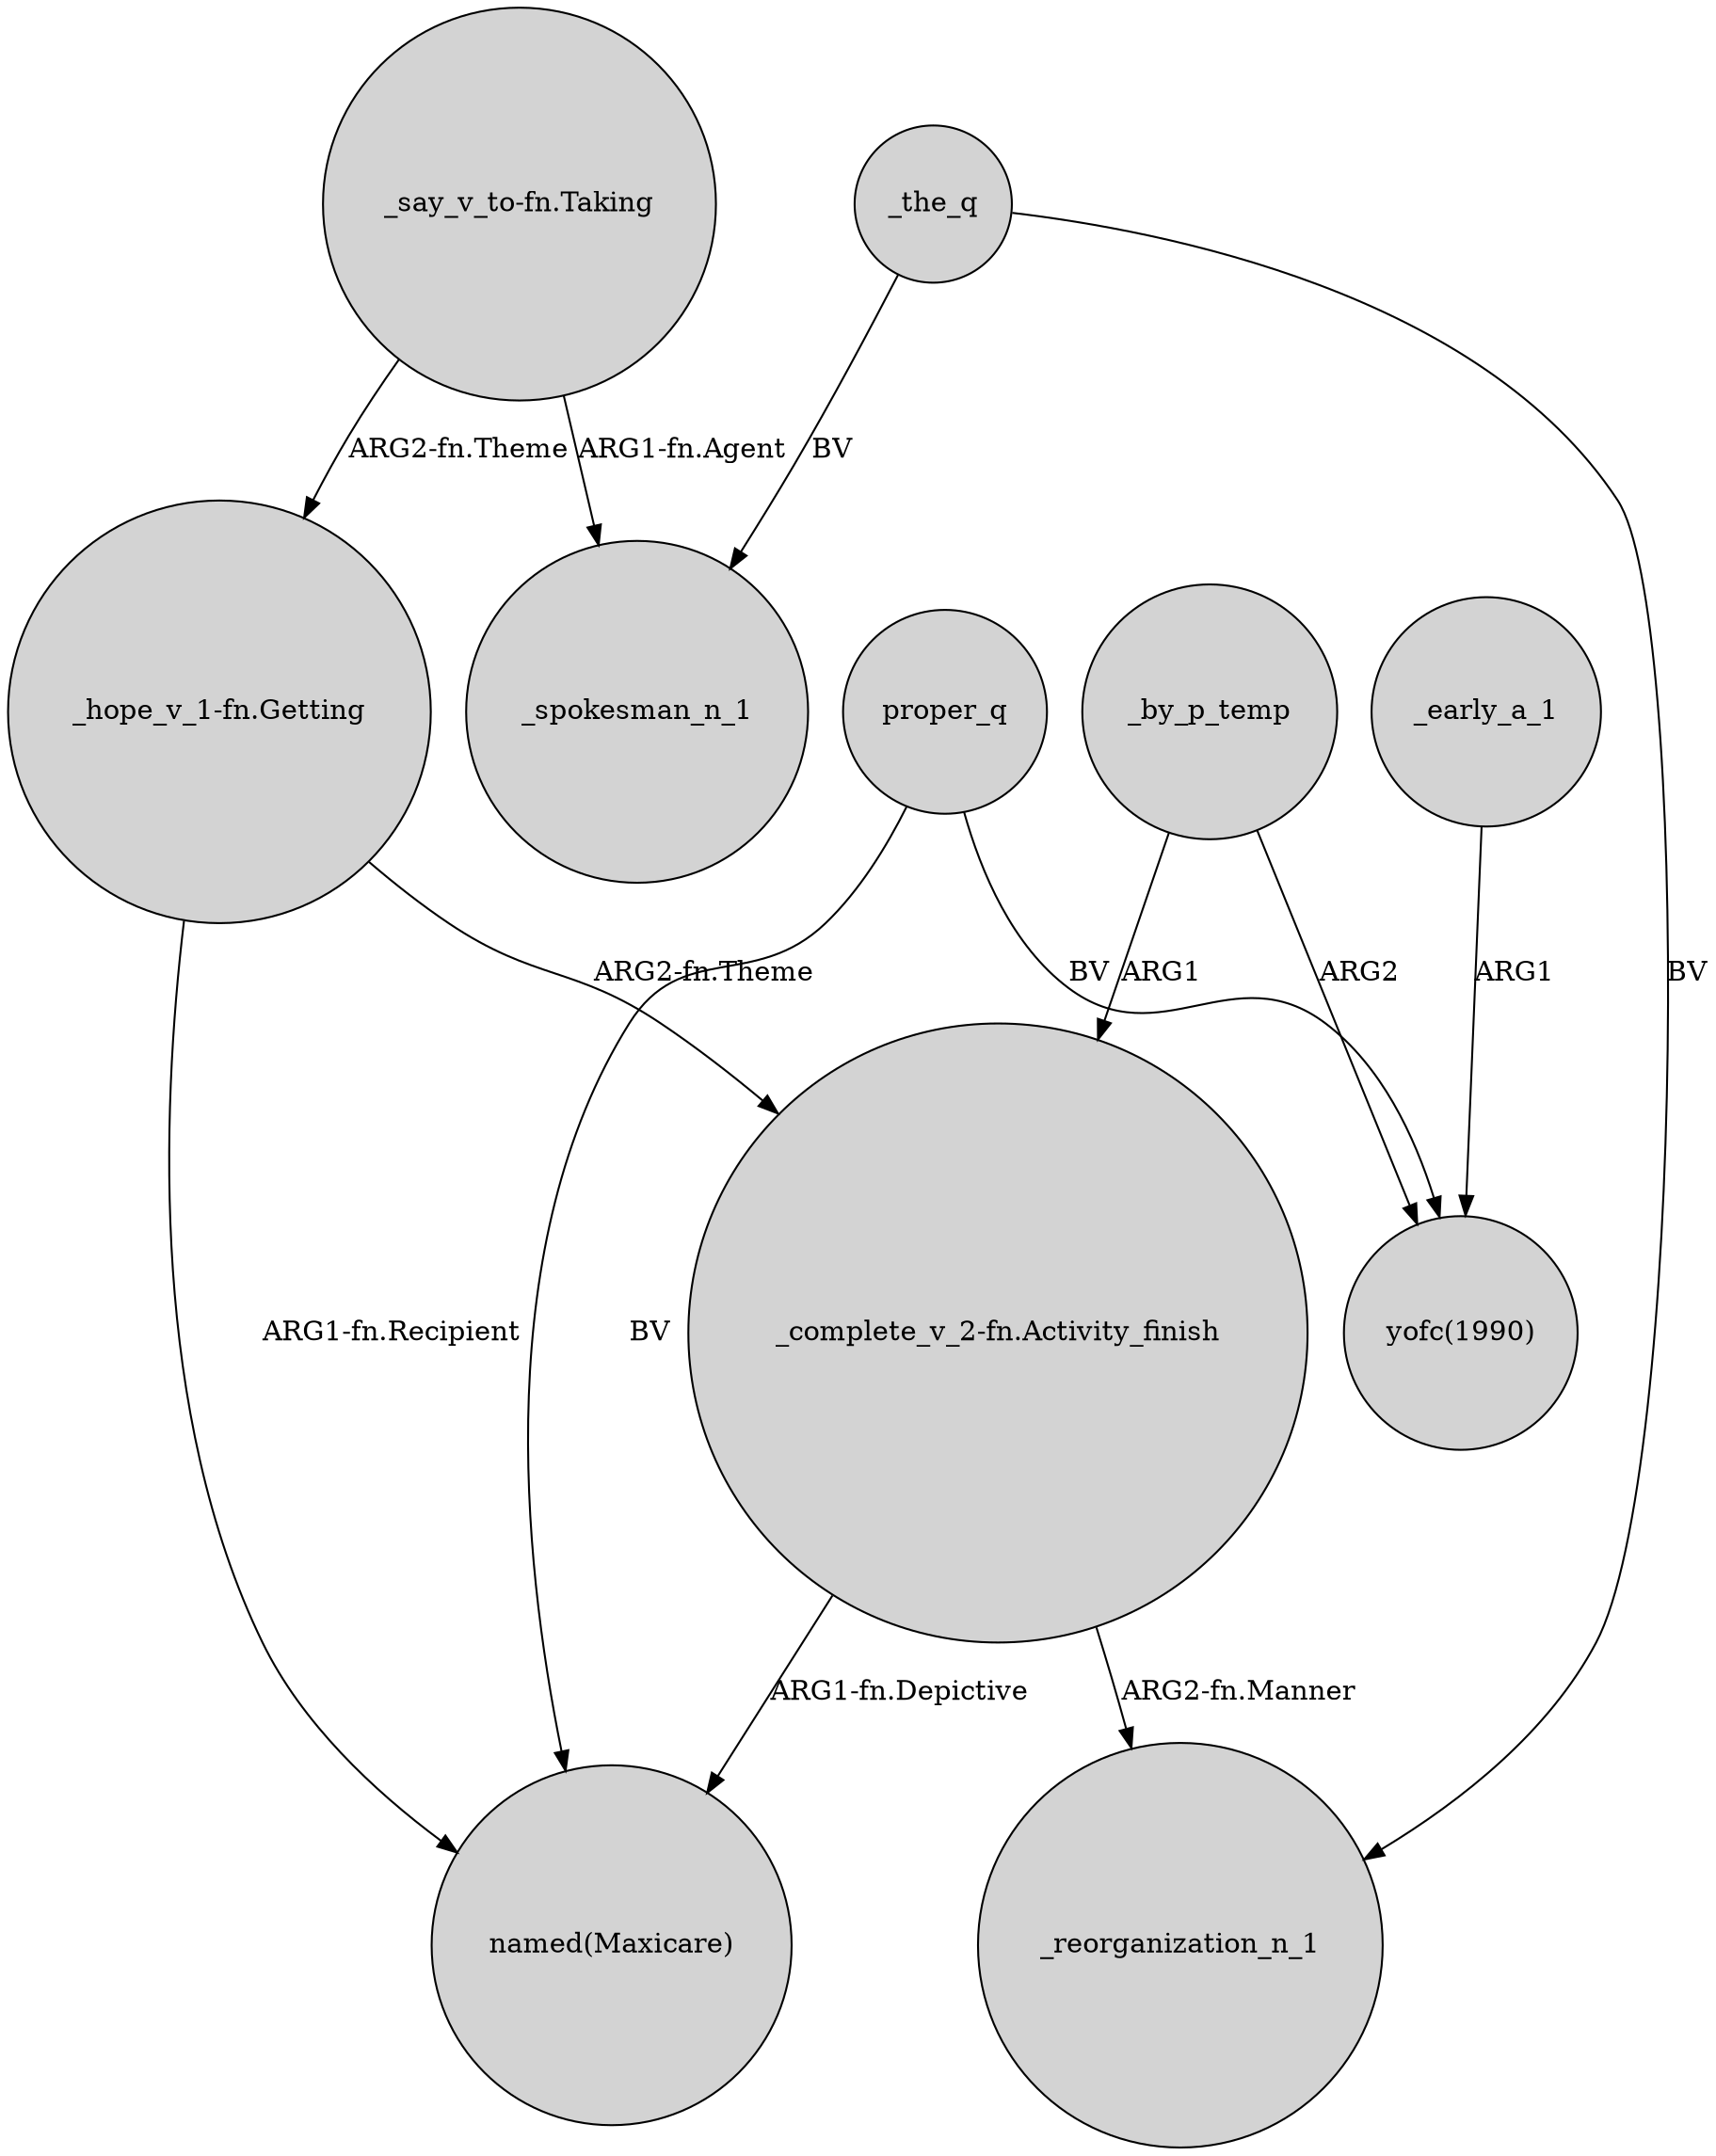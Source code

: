 digraph {
	node [shape=circle style=filled]
	"_say_v_to-fn.Taking" -> "_hope_v_1-fn.Getting" [label="ARG2-fn.Theme"]
	"_complete_v_2-fn.Activity_finish" -> _reorganization_n_1 [label="ARG2-fn.Manner"]
	_early_a_1 -> "yofc(1990)" [label=ARG1]
	"_hope_v_1-fn.Getting" -> "_complete_v_2-fn.Activity_finish" [label="ARG2-fn.Theme"]
	"_say_v_to-fn.Taking" -> _spokesman_n_1 [label="ARG1-fn.Agent"]
	_the_q -> _spokesman_n_1 [label=BV]
	_by_p_temp -> "_complete_v_2-fn.Activity_finish" [label=ARG1]
	_by_p_temp -> "yofc(1990)" [label=ARG2]
	proper_q -> "yofc(1990)" [label=BV]
	proper_q -> "named(Maxicare)" [label=BV]
	"_hope_v_1-fn.Getting" -> "named(Maxicare)" [label="ARG1-fn.Recipient"]
	_the_q -> _reorganization_n_1 [label=BV]
	"_complete_v_2-fn.Activity_finish" -> "named(Maxicare)" [label="ARG1-fn.Depictive"]
}
